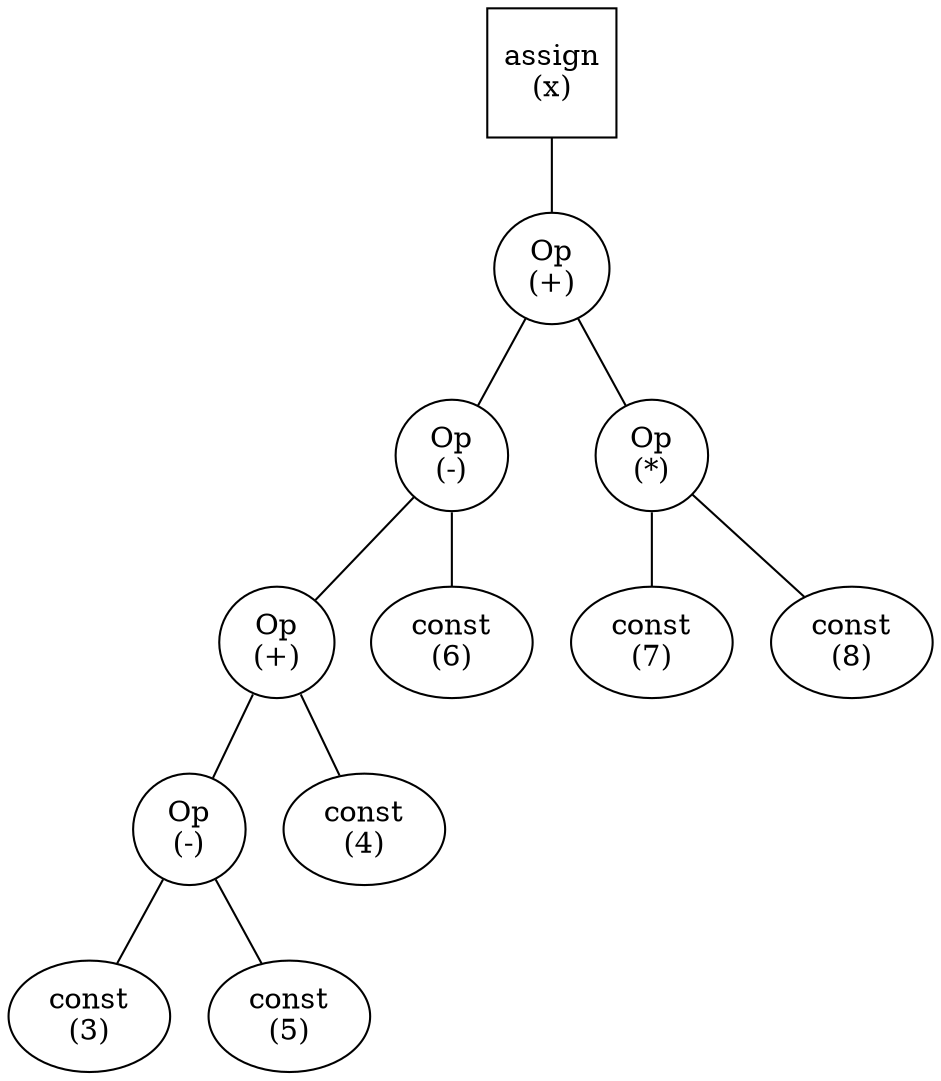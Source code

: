 // Syntax Tree
graph {
	1 [label="assign
(x)" shape=square]
	2 [label="const
(3)"]
	3 [label="Op
(-)"]
	4 [label="const
(5)"]
	5 [label="Op
(+)"]
	6 [label="const
(4)"]
	7 [label="Op
(-)"]
	8 [label="const
(6)"]
	9 [label="Op
(+)"]
	10 [label="const
(7)"]
	11 [label="Op
(*)"]
	12 [label="const
(8)"]
	3 -- 2
	5 -- 3
	3 -- 4
	7 -- 5
	5 -- 6
	9 -- 7
	7 -- 8
	1 -- 9
	11 -- 10
	9 -- 11
	11 -- 12
}
